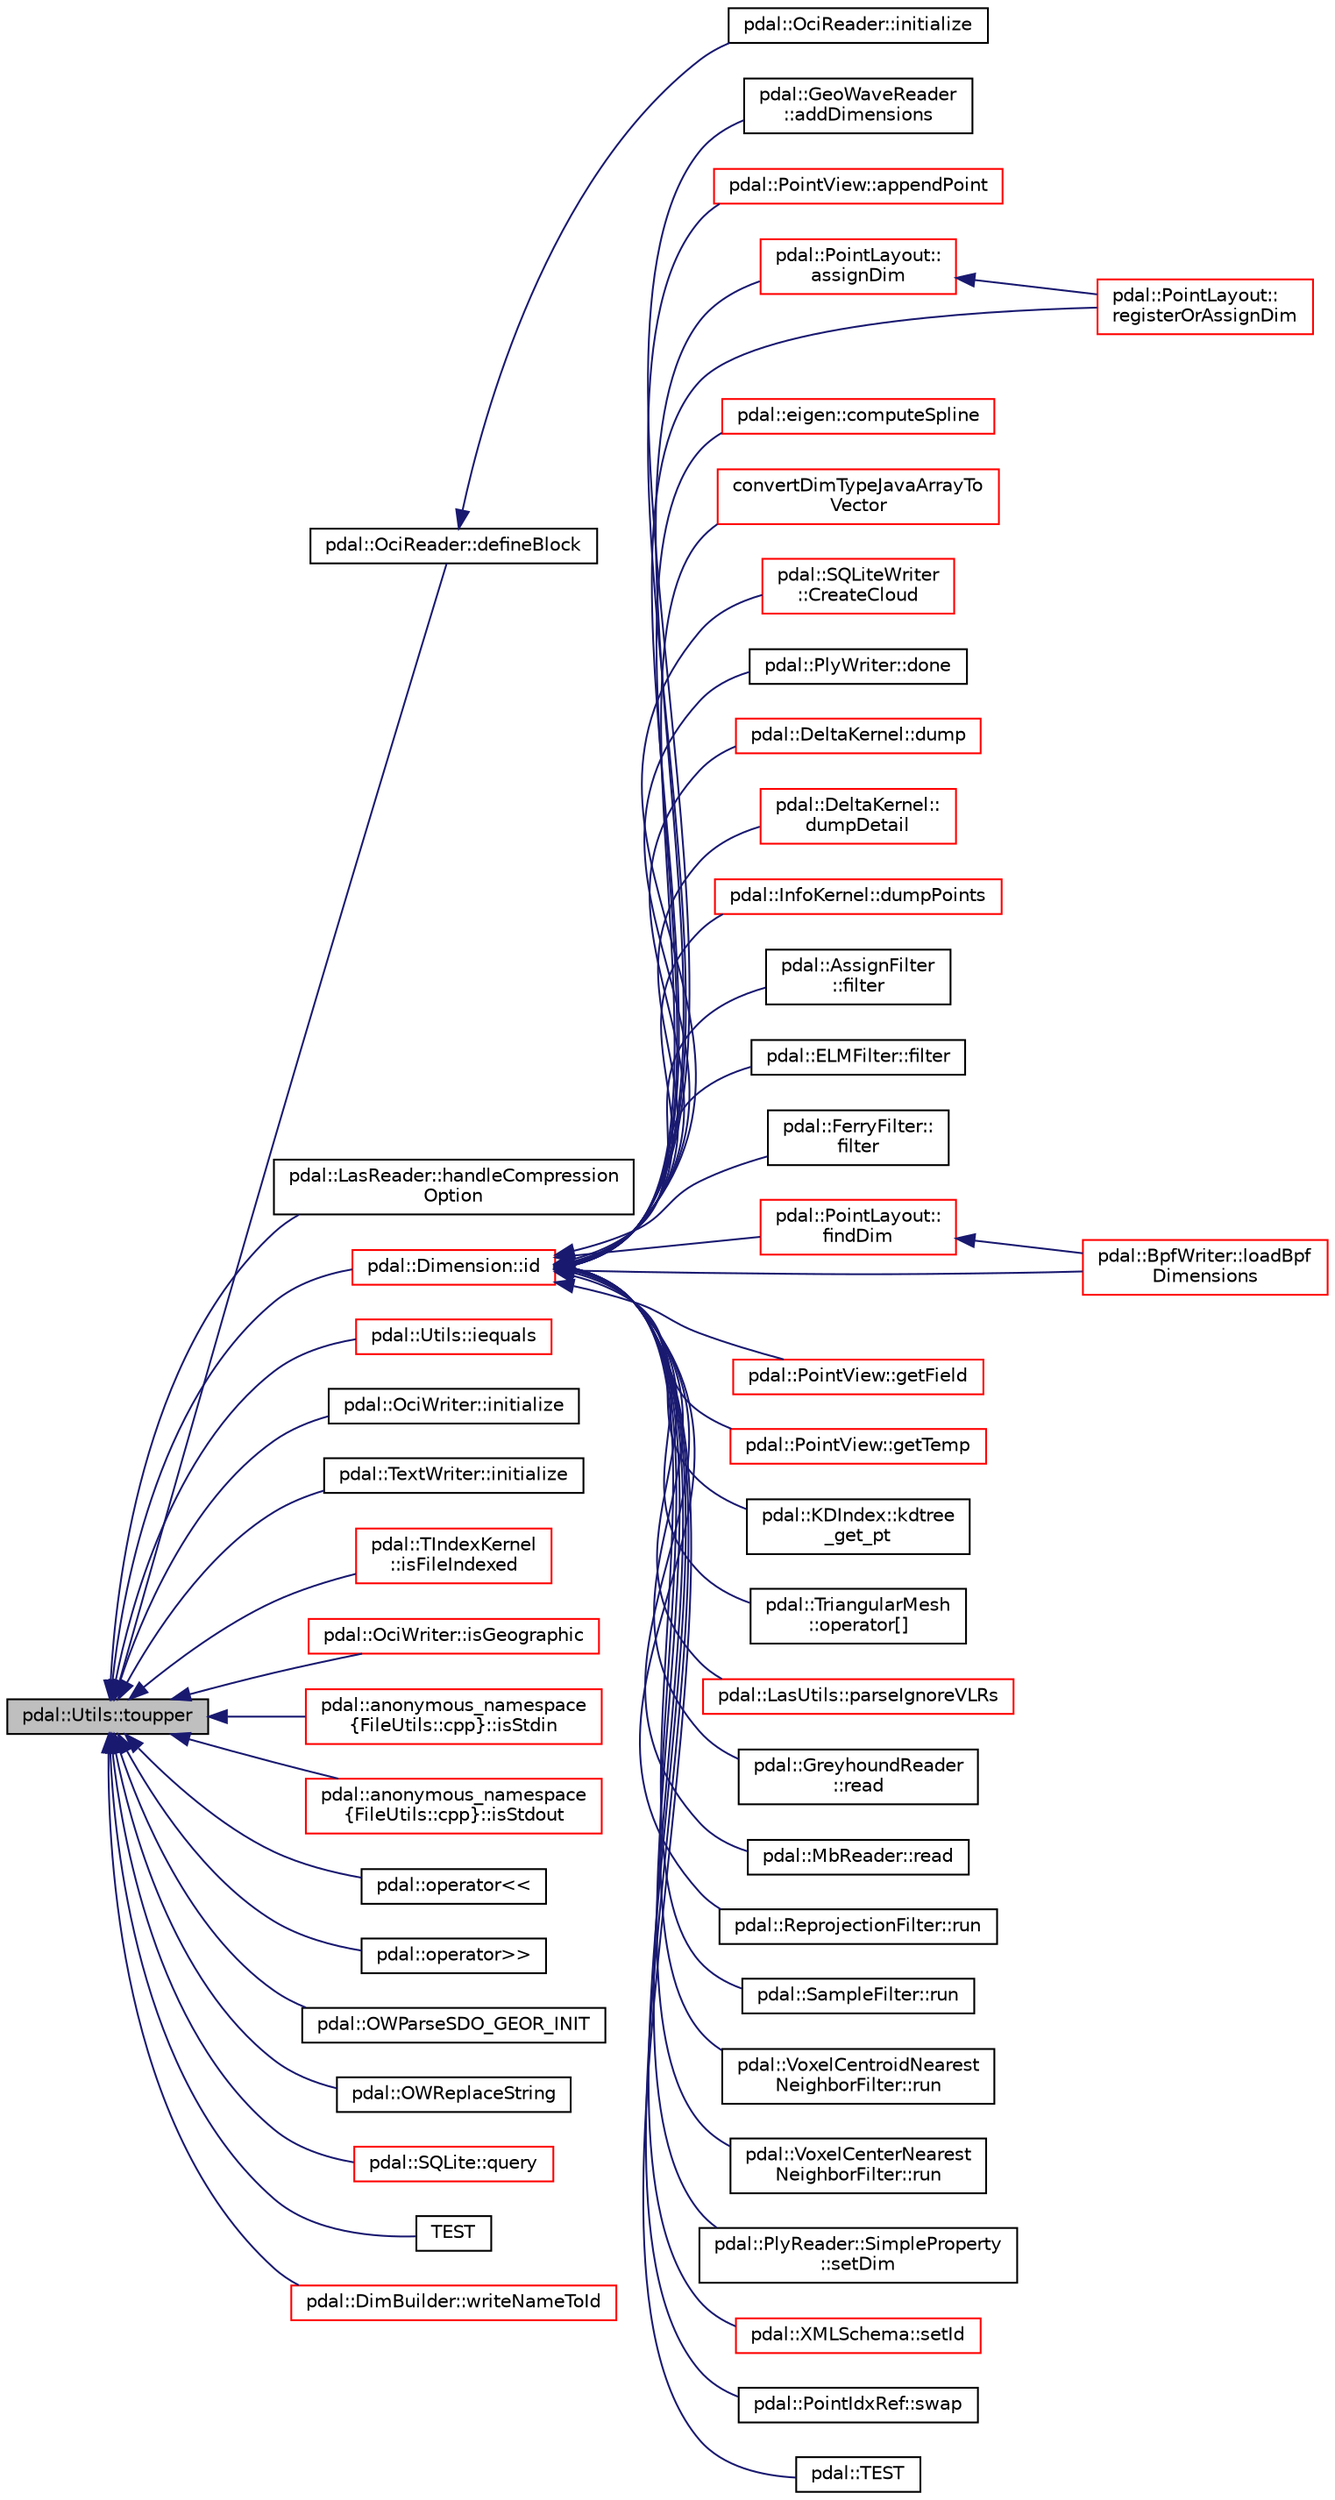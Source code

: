 digraph "pdal::Utils::toupper"
{
  edge [fontname="Helvetica",fontsize="10",labelfontname="Helvetica",labelfontsize="10"];
  node [fontname="Helvetica",fontsize="10",shape=record];
  rankdir="LR";
  Node1 [label="pdal::Utils::toupper",height=0.2,width=0.4,color="black", fillcolor="grey75", style="filled", fontcolor="black"];
  Node1 -> Node2 [dir="back",color="midnightblue",fontsize="10",style="solid",fontname="Helvetica"];
  Node2 [label="pdal::OciReader::defineBlock",height=0.2,width=0.4,color="black", fillcolor="white", style="filled",URL="$classpdal_1_1OciReader.html#a0269748a7f3a9dbb9fa5bbf4db2e3f6a"];
  Node2 -> Node3 [dir="back",color="midnightblue",fontsize="10",style="solid",fontname="Helvetica"];
  Node3 [label="pdal::OciReader::initialize",height=0.2,width=0.4,color="black", fillcolor="white", style="filled",URL="$classpdal_1_1OciReader.html#a665cc5d7bbfece9e645f6e33144f4b5e"];
  Node1 -> Node4 [dir="back",color="midnightblue",fontsize="10",style="solid",fontname="Helvetica"];
  Node4 [label="pdal::LasReader::handleCompression\lOption",height=0.2,width=0.4,color="black", fillcolor="white", style="filled",URL="$classpdal_1_1LasReader.html#a8e4a525106d49101cb3733005ca2dc11"];
  Node1 -> Node5 [dir="back",color="midnightblue",fontsize="10",style="solid",fontname="Helvetica"];
  Node5 [label="pdal::Dimension::id",height=0.2,width=0.4,color="red", fillcolor="white", style="filled",URL="$namespacepdal_1_1Dimension.html#a10b4c693e3bdbdf1a0eec8f4b008a291"];
  Node5 -> Node6 [dir="back",color="midnightblue",fontsize="10",style="solid",fontname="Helvetica"];
  Node6 [label="pdal::GeoWaveReader\l::addDimensions",height=0.2,width=0.4,color="black", fillcolor="white", style="filled",URL="$classpdal_1_1GeoWaveReader.html#aa38f9a477c2998e39121e50a8e992e19"];
  Node5 -> Node7 [dir="back",color="midnightblue",fontsize="10",style="solid",fontname="Helvetica"];
  Node7 [label="pdal::PointView::appendPoint",height=0.2,width=0.4,color="red", fillcolor="white", style="filled",URL="$classpdal_1_1PointView.html#a43021c7d1b385adfb249c0e476cac379"];
  Node5 -> Node8 [dir="back",color="midnightblue",fontsize="10",style="solid",fontname="Helvetica"];
  Node8 [label="pdal::PointLayout::\lassignDim",height=0.2,width=0.4,color="red", fillcolor="white", style="filled",URL="$classpdal_1_1PointLayout.html#a62c64539215e8136b502e025627657ca"];
  Node8 -> Node9 [dir="back",color="midnightblue",fontsize="10",style="solid",fontname="Helvetica"];
  Node9 [label="pdal::PointLayout::\lregisterOrAssignDim",height=0.2,width=0.4,color="red", fillcolor="white", style="filled",URL="$classpdal_1_1PointLayout.html#a5eb18bf1cedb4bd97f5db6a094b10360"];
  Node5 -> Node10 [dir="back",color="midnightblue",fontsize="10",style="solid",fontname="Helvetica"];
  Node10 [label="pdal::eigen::computeSpline",height=0.2,width=0.4,color="red", fillcolor="white", style="filled",URL="$namespacepdal_1_1eigen.html#aeee5106731e88330993a75017489eaff"];
  Node5 -> Node11 [dir="back",color="midnightblue",fontsize="10",style="solid",fontname="Helvetica"];
  Node11 [label="convertDimTypeJavaArrayTo\lVector",height=0.2,width=0.4,color="red", fillcolor="white", style="filled",URL="$io__pdal__PointView_8cpp.html#ad0eb885be2fafdfed53c74d8c125b9a1"];
  Node5 -> Node12 [dir="back",color="midnightblue",fontsize="10",style="solid",fontname="Helvetica"];
  Node12 [label="pdal::SQLiteWriter\l::CreateCloud",height=0.2,width=0.4,color="red", fillcolor="white", style="filled",URL="$classpdal_1_1SQLiteWriter.html#abe82618f125304df98d7719e6078fc0a"];
  Node5 -> Node13 [dir="back",color="midnightblue",fontsize="10",style="solid",fontname="Helvetica"];
  Node13 [label="pdal::PlyWriter::done",height=0.2,width=0.4,color="black", fillcolor="white", style="filled",URL="$classpdal_1_1PlyWriter.html#ad042134b4ce1db2c43eefcd1d1e9a9f5"];
  Node5 -> Node14 [dir="back",color="midnightblue",fontsize="10",style="solid",fontname="Helvetica"];
  Node14 [label="pdal::DeltaKernel::dump",height=0.2,width=0.4,color="red", fillcolor="white", style="filled",URL="$classpdal_1_1DeltaKernel.html#ace8b00d61b47331f3f7697e9f20c2ed7"];
  Node5 -> Node15 [dir="back",color="midnightblue",fontsize="10",style="solid",fontname="Helvetica"];
  Node15 [label="pdal::DeltaKernel::\ldumpDetail",height=0.2,width=0.4,color="red", fillcolor="white", style="filled",URL="$classpdal_1_1DeltaKernel.html#aef8b9fce966792de8d620cf8ddc92801"];
  Node5 -> Node16 [dir="back",color="midnightblue",fontsize="10",style="solid",fontname="Helvetica"];
  Node16 [label="pdal::InfoKernel::dumpPoints",height=0.2,width=0.4,color="red", fillcolor="white", style="filled",URL="$classpdal_1_1InfoKernel.html#ae3390441d7172ddfee191dddef7c2fce"];
  Node5 -> Node17 [dir="back",color="midnightblue",fontsize="10",style="solid",fontname="Helvetica"];
  Node17 [label="pdal::AssignFilter\l::filter",height=0.2,width=0.4,color="black", fillcolor="white", style="filled",URL="$classpdal_1_1AssignFilter.html#a8be55c603ec946dd2747641b183a856b"];
  Node5 -> Node18 [dir="back",color="midnightblue",fontsize="10",style="solid",fontname="Helvetica"];
  Node18 [label="pdal::ELMFilter::filter",height=0.2,width=0.4,color="black", fillcolor="white", style="filled",URL="$classpdal_1_1ELMFilter.html#a0bd1a3df59df71d3a4eff593c54f36d9"];
  Node5 -> Node19 [dir="back",color="midnightblue",fontsize="10",style="solid",fontname="Helvetica"];
  Node19 [label="pdal::FerryFilter::\lfilter",height=0.2,width=0.4,color="black", fillcolor="white", style="filled",URL="$classpdal_1_1FerryFilter.html#a17b62ce632d7750f7b4ca852c68dd9bb"];
  Node5 -> Node20 [dir="back",color="midnightblue",fontsize="10",style="solid",fontname="Helvetica"];
  Node20 [label="pdal::PointLayout::\lfindDim",height=0.2,width=0.4,color="red", fillcolor="white", style="filled",URL="$classpdal_1_1PointLayout.html#a5a720db4e74a5412c1420b0d1eaacda7"];
  Node20 -> Node21 [dir="back",color="midnightblue",fontsize="10",style="solid",fontname="Helvetica"];
  Node21 [label="pdal::BpfWriter::loadBpf\lDimensions",height=0.2,width=0.4,color="red", fillcolor="white", style="filled",URL="$classpdal_1_1BpfWriter.html#a9f5fb35cec2cfa9043a3c89977c78614"];
  Node5 -> Node22 [dir="back",color="midnightblue",fontsize="10",style="solid",fontname="Helvetica"];
  Node22 [label="pdal::PointView::getField",height=0.2,width=0.4,color="red", fillcolor="white", style="filled",URL="$classpdal_1_1PointView.html#a36a167de5ffe22d59a5db002250ec2a2"];
  Node5 -> Node23 [dir="back",color="midnightblue",fontsize="10",style="solid",fontname="Helvetica"];
  Node23 [label="pdal::PointView::getTemp",height=0.2,width=0.4,color="red", fillcolor="white", style="filled",URL="$classpdal_1_1PointView.html#a7b0ba6f2ed89d514a1128196efc6bb40"];
  Node5 -> Node24 [dir="back",color="midnightblue",fontsize="10",style="solid",fontname="Helvetica"];
  Node24 [label="pdal::KDIndex::kdtree\l_get_pt",height=0.2,width=0.4,color="black", fillcolor="white", style="filled",URL="$classpdal_1_1KDIndex.html#a53e4284b3c93ff4872da6f015f86290e"];
  Node5 -> Node21 [dir="back",color="midnightblue",fontsize="10",style="solid",fontname="Helvetica"];
  Node5 -> Node25 [dir="back",color="midnightblue",fontsize="10",style="solid",fontname="Helvetica"];
  Node25 [label="pdal::TriangularMesh\l::operator[]",height=0.2,width=0.4,color="black", fillcolor="white", style="filled",URL="$classpdal_1_1TriangularMesh.html#adea84592dd4474814757863766941871"];
  Node5 -> Node26 [dir="back",color="midnightblue",fontsize="10",style="solid",fontname="Helvetica"];
  Node26 [label="pdal::LasUtils::parseIgnoreVLRs",height=0.2,width=0.4,color="red", fillcolor="white", style="filled",URL="$namespacepdal_1_1LasUtils.html#aa3390d8572d48c1f2294cde07e614319"];
  Node5 -> Node27 [dir="back",color="midnightblue",fontsize="10",style="solid",fontname="Helvetica"];
  Node27 [label="pdal::GreyhoundReader\l::read",height=0.2,width=0.4,color="black", fillcolor="white", style="filled",URL="$classpdal_1_1GreyhoundReader.html#a80825b775f133a7d4af529c4a36298e6"];
  Node5 -> Node28 [dir="back",color="midnightblue",fontsize="10",style="solid",fontname="Helvetica"];
  Node28 [label="pdal::MbReader::read",height=0.2,width=0.4,color="black", fillcolor="white", style="filled",URL="$classpdal_1_1MbReader.html#aacabf834349474a12eca508bd19ac1e6"];
  Node5 -> Node9 [dir="back",color="midnightblue",fontsize="10",style="solid",fontname="Helvetica"];
  Node5 -> Node29 [dir="back",color="midnightblue",fontsize="10",style="solid",fontname="Helvetica"];
  Node29 [label="pdal::ReprojectionFilter::run",height=0.2,width=0.4,color="black", fillcolor="white", style="filled",URL="$classpdal_1_1ReprojectionFilter.html#a4bb991444113267cf740e403efe2bc18"];
  Node5 -> Node30 [dir="back",color="midnightblue",fontsize="10",style="solid",fontname="Helvetica"];
  Node30 [label="pdal::SampleFilter::run",height=0.2,width=0.4,color="black", fillcolor="white", style="filled",URL="$classpdal_1_1SampleFilter.html#a8970887f78e4e1d655ad63e73494ee8f"];
  Node5 -> Node31 [dir="back",color="midnightblue",fontsize="10",style="solid",fontname="Helvetica"];
  Node31 [label="pdal::VoxelCentroidNearest\lNeighborFilter::run",height=0.2,width=0.4,color="black", fillcolor="white", style="filled",URL="$classpdal_1_1VoxelCentroidNearestNeighborFilter.html#a2ecd640ccb33081784cc859a76900b68"];
  Node5 -> Node32 [dir="back",color="midnightblue",fontsize="10",style="solid",fontname="Helvetica"];
  Node32 [label="pdal::VoxelCenterNearest\lNeighborFilter::run",height=0.2,width=0.4,color="black", fillcolor="white", style="filled",URL="$classpdal_1_1VoxelCenterNearestNeighborFilter.html#af6c1313d2e10ba457add01089b0a9d99"];
  Node5 -> Node33 [dir="back",color="midnightblue",fontsize="10",style="solid",fontname="Helvetica"];
  Node33 [label="pdal::PlyReader::SimpleProperty\l::setDim",height=0.2,width=0.4,color="black", fillcolor="white", style="filled",URL="$structpdal_1_1PlyReader_1_1SimpleProperty.html#ad237b8692dbc5d6a7037008df66357a1"];
  Node5 -> Node34 [dir="back",color="midnightblue",fontsize="10",style="solid",fontname="Helvetica"];
  Node34 [label="pdal::XMLSchema::setId",height=0.2,width=0.4,color="red", fillcolor="white", style="filled",URL="$classpdal_1_1XMLSchema.html#a23eec7db7fa2ff4a9e6cbc7970855e0c"];
  Node5 -> Node35 [dir="back",color="midnightblue",fontsize="10",style="solid",fontname="Helvetica"];
  Node35 [label="pdal::PointIdxRef::swap",height=0.2,width=0.4,color="black", fillcolor="white", style="filled",URL="$classpdal_1_1PointIdxRef.html#a60d6d5f77370621b591c3e2846aaceda"];
  Node5 -> Node36 [dir="back",color="midnightblue",fontsize="10",style="solid",fontname="Helvetica"];
  Node36 [label="pdal::TEST",height=0.2,width=0.4,color="black", fillcolor="white", style="filled",URL="$namespacepdal.html#a50f4bb88c99d57979287fdbec7dfabc6"];
  Node1 -> Node37 [dir="back",color="midnightblue",fontsize="10",style="solid",fontname="Helvetica"];
  Node37 [label="pdal::Utils::iequals",height=0.2,width=0.4,color="red", fillcolor="white", style="filled",URL="$namespacepdal_1_1Utils.html#acb34cb790a22dbce1a05582ba4917566"];
  Node1 -> Node38 [dir="back",color="midnightblue",fontsize="10",style="solid",fontname="Helvetica"];
  Node38 [label="pdal::OciWriter::initialize",height=0.2,width=0.4,color="black", fillcolor="white", style="filled",URL="$classpdal_1_1OciWriter.html#a8ebf0753f0a954a733fa978c05159451"];
  Node1 -> Node39 [dir="back",color="midnightblue",fontsize="10",style="solid",fontname="Helvetica"];
  Node39 [label="pdal::TextWriter::initialize",height=0.2,width=0.4,color="black", fillcolor="white", style="filled",URL="$classpdal_1_1TextWriter.html#a009ab51d1981eb146cd85ccd8dbed32b"];
  Node1 -> Node40 [dir="back",color="midnightblue",fontsize="10",style="solid",fontname="Helvetica"];
  Node40 [label="pdal::TIndexKernel\l::isFileIndexed",height=0.2,width=0.4,color="red", fillcolor="white", style="filled",URL="$classpdal_1_1TIndexKernel.html#ac05b061cc0d95c3cc91be3a29dae96c2"];
  Node1 -> Node41 [dir="back",color="midnightblue",fontsize="10",style="solid",fontname="Helvetica"];
  Node41 [label="pdal::OciWriter::isGeographic",height=0.2,width=0.4,color="red", fillcolor="white", style="filled",URL="$classpdal_1_1OciWriter.html#af9e549b2166eceb8d4bcfbac70ce6275"];
  Node1 -> Node42 [dir="back",color="midnightblue",fontsize="10",style="solid",fontname="Helvetica"];
  Node42 [label="pdal::anonymous_namespace\l\{FileUtils::cpp\}::isStdin",height=0.2,width=0.4,color="red", fillcolor="white", style="filled",URL="$namespacepdal_1_1anonymous__namespace_02FileUtils_8cpp_03.html#a813a530ad72d50f747643f1bb996cacf"];
  Node1 -> Node43 [dir="back",color="midnightblue",fontsize="10",style="solid",fontname="Helvetica"];
  Node43 [label="pdal::anonymous_namespace\l\{FileUtils::cpp\}::isStdout",height=0.2,width=0.4,color="red", fillcolor="white", style="filled",URL="$namespacepdal_1_1anonymous__namespace_02FileUtils_8cpp_03.html#a6a4f8cec1324aa27b45a6e8c1ac44dd6"];
  Node1 -> Node44 [dir="back",color="midnightblue",fontsize="10",style="solid",fontname="Helvetica"];
  Node44 [label="pdal::operator\<\<",height=0.2,width=0.4,color="black", fillcolor="white", style="filled",URL="$namespacepdal.html#a8ef0eb19a44dd5656192b3ba74fb9ff5"];
  Node1 -> Node45 [dir="back",color="midnightblue",fontsize="10",style="solid",fontname="Helvetica"];
  Node45 [label="pdal::operator\>\>",height=0.2,width=0.4,color="black", fillcolor="white", style="filled",URL="$namespacepdal.html#a82d61ce031b534f11a2349ce55462147"];
  Node1 -> Node46 [dir="back",color="midnightblue",fontsize="10",style="solid",fontname="Helvetica"];
  Node46 [label="pdal::OWParseSDO_GEOR_INIT",height=0.2,width=0.4,color="black", fillcolor="white", style="filled",URL="$namespacepdal.html#afe22a4224a5f16ec6a8d2ab4939d99dc"];
  Node1 -> Node47 [dir="back",color="midnightblue",fontsize="10",style="solid",fontname="Helvetica"];
  Node47 [label="pdal::OWReplaceString",height=0.2,width=0.4,color="black", fillcolor="white", style="filled",URL="$namespacepdal.html#aeac4ec114e51483c3a60412fd064bd2d"];
  Node1 -> Node48 [dir="back",color="midnightblue",fontsize="10",style="solid",fontname="Helvetica"];
  Node48 [label="pdal::SQLite::query",height=0.2,width=0.4,color="red", fillcolor="white", style="filled",URL="$classpdal_1_1SQLite.html#ae9c5ece7e8910d31f306db7f547762ef"];
  Node1 -> Node49 [dir="back",color="midnightblue",fontsize="10",style="solid",fontname="Helvetica"];
  Node49 [label="TEST",height=0.2,width=0.4,color="black", fillcolor="white", style="filled",URL="$UtilsTest_8cpp.html#a26600cba55fe3808711f8dfb2cd59e5f"];
  Node1 -> Node50 [dir="back",color="midnightblue",fontsize="10",style="solid",fontname="Helvetica"];
  Node50 [label="pdal::DimBuilder::writeNameToId",height=0.2,width=0.4,color="red", fillcolor="white", style="filled",URL="$classpdal_1_1DimBuilder.html#a6595bd77e7f44080ac436c3be33041fb"];
}
